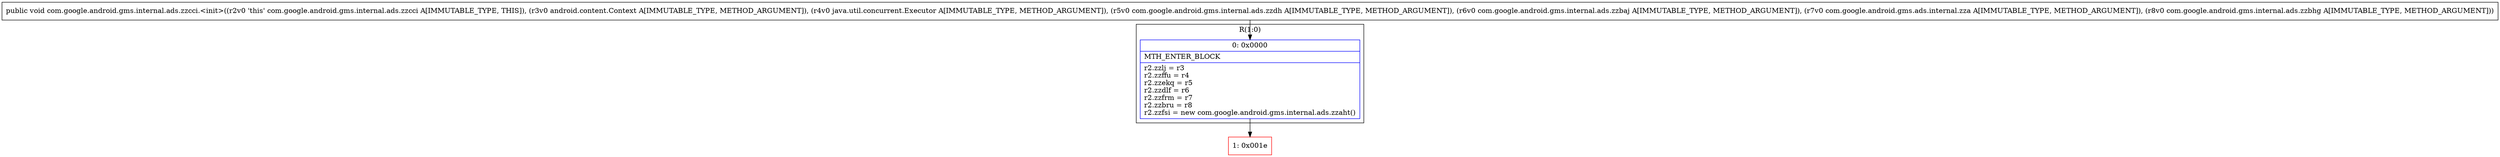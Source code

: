 digraph "CFG forcom.google.android.gms.internal.ads.zzcci.\<init\>(Landroid\/content\/Context;Ljava\/util\/concurrent\/Executor;Lcom\/google\/android\/gms\/internal\/ads\/zzdh;Lcom\/google\/android\/gms\/internal\/ads\/zzbaj;Lcom\/google\/android\/gms\/ads\/internal\/zza;Lcom\/google\/android\/gms\/internal\/ads\/zzbhg;)V" {
subgraph cluster_Region_1179948036 {
label = "R(1:0)";
node [shape=record,color=blue];
Node_0 [shape=record,label="{0\:\ 0x0000|MTH_ENTER_BLOCK\l|r2.zzlj = r3\lr2.zzffu = r4\lr2.zzekq = r5\lr2.zzdlf = r6\lr2.zzfrm = r7\lr2.zzbru = r8\lr2.zzfsi = new com.google.android.gms.internal.ads.zzaht()\l}"];
}
Node_1 [shape=record,color=red,label="{1\:\ 0x001e}"];
MethodNode[shape=record,label="{public void com.google.android.gms.internal.ads.zzcci.\<init\>((r2v0 'this' com.google.android.gms.internal.ads.zzcci A[IMMUTABLE_TYPE, THIS]), (r3v0 android.content.Context A[IMMUTABLE_TYPE, METHOD_ARGUMENT]), (r4v0 java.util.concurrent.Executor A[IMMUTABLE_TYPE, METHOD_ARGUMENT]), (r5v0 com.google.android.gms.internal.ads.zzdh A[IMMUTABLE_TYPE, METHOD_ARGUMENT]), (r6v0 com.google.android.gms.internal.ads.zzbaj A[IMMUTABLE_TYPE, METHOD_ARGUMENT]), (r7v0 com.google.android.gms.ads.internal.zza A[IMMUTABLE_TYPE, METHOD_ARGUMENT]), (r8v0 com.google.android.gms.internal.ads.zzbhg A[IMMUTABLE_TYPE, METHOD_ARGUMENT])) }"];
MethodNode -> Node_0;
Node_0 -> Node_1;
}

